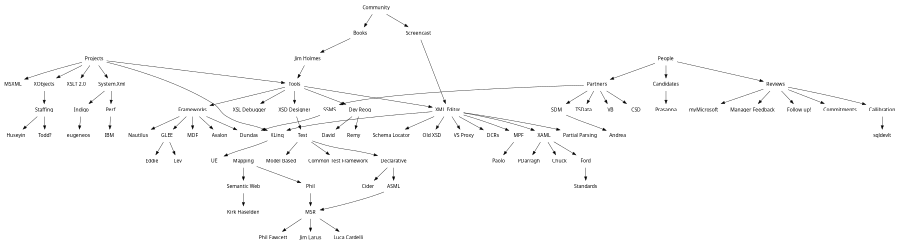 digraph Self { 
graph [  fontname = "Verdana",
                        fontsize = 10,
                        size = "6,6" ];
node [   shape = box,
                        sides = 4,
                        distortion = "0.0",
                        orientation = "0.0",
                        skew = "0.0",
                        color = white,
                        style = filled,
                        fontname = "Verdana" ];

  
  "Projects" -> "XObjects"
  "Projects" -> "XLinq"
  "Projects" -> "Tools"
  "Projects" -> "XSLT 2.0"
  "Projects" -> "System.Xml"
  "Projects" -> "MSXML"
  
  "System.Xml" -> "Perf"
  "Perf" -> "IBM"
  "System.Xml" -> "Indigo"
  "Indigo" -> "eugeneos"
 
  "Tools" -> "XML Editor"
  "Tools" -> "XSL Debugger"
  "Tools" -> "XSD Designer"
  
  "Community" -> "Books"
  "Books" -> "Jim Holmes"
  "Jim Holmes" -> "Tools"
  
  "Tools" -> "Dev Reog"
  "Dev Reog" -> "Remy"
  "Dev Reog" -> "David"
  
  "People" -> "Candidates"  
  "People" -> "Reviews"
  "Candidates" -> "Prasanna"
  
  "Tools" -> "Frameworks"
  "Frameworks" -> "GLEE"
  "Frameworks" -> "MDF"
  "Frameworks" -> "Dundas"
  "Frameworks" -> "Avalon"
  "Frameworks" -> "Nautilus"

  "XML Editor" -> "XAML"  
  "XAML" -> "Chuck"
  "XAML" -> "PDarragh"
  "XAML" -> "Ford"
  "Ford" -> "Standards"
  
  "XML Editor" -> "Partial Parsing"
  "XML Editor" -> "Schema Locator"
  "XML Editor" -> "XLinq"
  "XML Editor" -> "Old XSD"
  "XML Editor" -> "VS Proxy"
  "XML Editor" -> "DCRs"
  "XML Editor" -> "MPF"
  "MPF" -> "Paolo"
  
  "Screencast" -> "XML Editor"   
  "Community" -> "Screencast"
  
  "XSD Designer" -> "Test"
  "Test" -> "Declarative"  
  "Declarative"  -> "Cider"
  "Test" -> "Model Based"
  "Test" -> "Common Test Framework"
  "Declarative" -> "ASML"  
  "ASML" -> "MSR"
  
  "MSR" -> "Phil Fawcett"
  "MSR" -> "Jim Larus"
  "MSR" -> "Luca Cardelli"
  
  "People" -> "Partners"
  
  "GLEE" -> "Lev" 
  "GLEE" -> "Eddie"

  "XLinq" -> "UE"
  
  "XObjects" -> "Staffing"
  "Staffing" -> "Huseyin"  
  "Staffing" -> "Todd?"  
  
  "Reviews" -> "Manager Feedback"
  "Reviews" -> "Follow up!"
  "Reviews" -> "Callibration"
  "Reviews" -> "Commitments"  
  "Reviews" -> "myMicrosoft"  
  "Callibration" -> "sqldevlt"    
  
  "Mapping" -> "Phil"
  "Phil" -> "MSR"
  "Mapping" -> "Semantic Web"
  "Semantic Web" -> "Kirk Haselden"
  
  "Partners" -> "SSMS"
  "Partners" -> "TSData"
  "Partners" -> "VB"
  "Partners" -> "CSD"
  "Partners" -> "SDM"
  "SDM" -> "Andrea"
  "SSMS" -> "Dundas"
  
 
}

